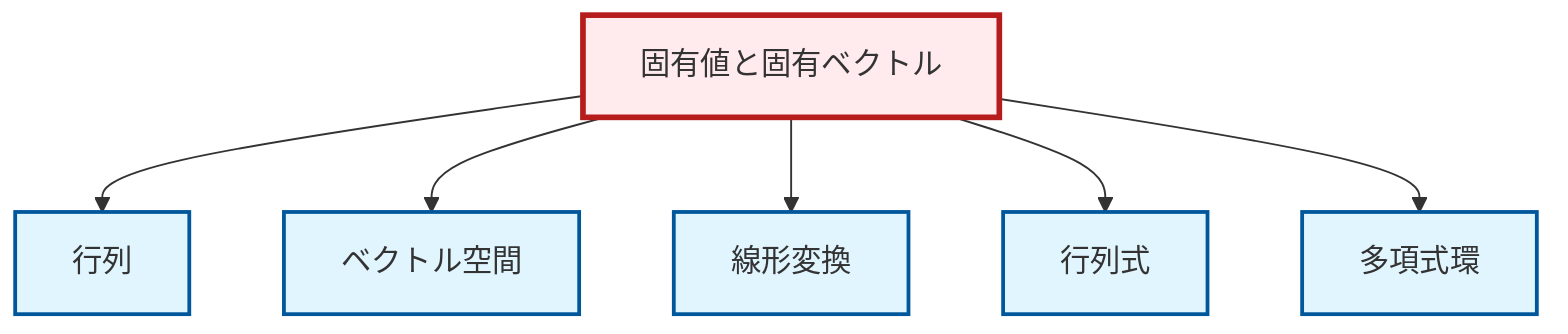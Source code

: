 graph TD
    classDef definition fill:#e1f5fe,stroke:#01579b,stroke-width:2px
    classDef theorem fill:#f3e5f5,stroke:#4a148c,stroke-width:2px
    classDef axiom fill:#fff3e0,stroke:#e65100,stroke-width:2px
    classDef example fill:#e8f5e9,stroke:#1b5e20,stroke-width:2px
    classDef current fill:#ffebee,stroke:#b71c1c,stroke-width:3px
    def-linear-transformation["線形変換"]:::definition
    def-eigenvalue-eigenvector["固有値と固有ベクトル"]:::definition
    def-polynomial-ring["多項式環"]:::definition
    def-matrix["行列"]:::definition
    def-determinant["行列式"]:::definition
    def-vector-space["ベクトル空間"]:::definition
    def-eigenvalue-eigenvector --> def-matrix
    def-eigenvalue-eigenvector --> def-vector-space
    def-eigenvalue-eigenvector --> def-linear-transformation
    def-eigenvalue-eigenvector --> def-determinant
    def-eigenvalue-eigenvector --> def-polynomial-ring
    class def-eigenvalue-eigenvector current